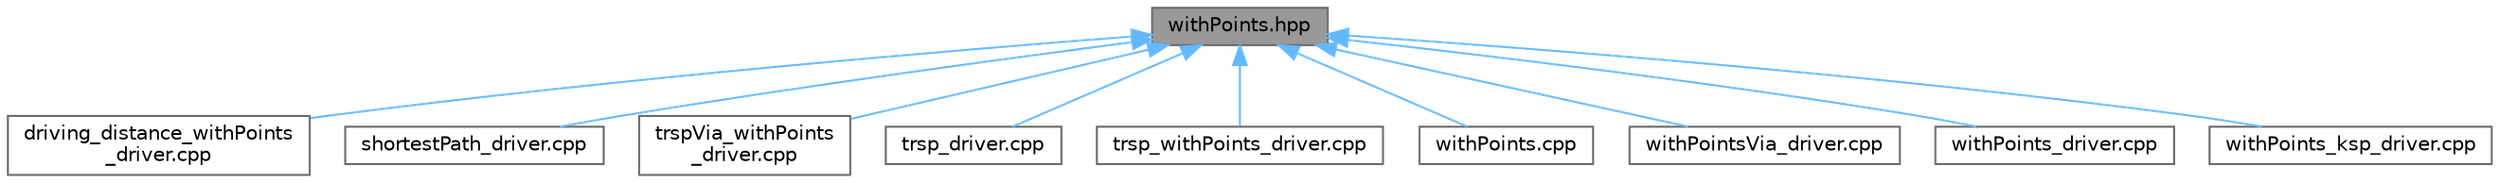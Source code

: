 digraph "withPoints.hpp"
{
 // LATEX_PDF_SIZE
  bgcolor="transparent";
  edge [fontname=Helvetica,fontsize=10,labelfontname=Helvetica,labelfontsize=10];
  node [fontname=Helvetica,fontsize=10,shape=box,height=0.2,width=0.4];
  Node1 [id="Node000001",label="withPoints.hpp",height=0.2,width=0.4,color="gray40", fillcolor="grey60", style="filled", fontcolor="black",tooltip=" "];
  Node1 -> Node2 [id="edge1_Node000001_Node000002",dir="back",color="steelblue1",style="solid",tooltip=" "];
  Node2 [id="Node000002",label="driving_distance_withPoints\l_driver.cpp",height=0.2,width=0.4,color="grey40", fillcolor="white", style="filled",URL="$driving__distance__withPoints__driver_8cpp.html",tooltip=" "];
  Node1 -> Node3 [id="edge2_Node000001_Node000003",dir="back",color="steelblue1",style="solid",tooltip=" "];
  Node3 [id="Node000003",label="shortestPath_driver.cpp",height=0.2,width=0.4,color="grey40", fillcolor="white", style="filled",URL="$shortestPath__driver_8cpp.html",tooltip=" "];
  Node1 -> Node4 [id="edge3_Node000001_Node000004",dir="back",color="steelblue1",style="solid",tooltip=" "];
  Node4 [id="Node000004",label="trspVia_withPoints\l_driver.cpp",height=0.2,width=0.4,color="grey40", fillcolor="white", style="filled",URL="$trspVia__withPoints__driver_8cpp.html",tooltip=" "];
  Node1 -> Node5 [id="edge4_Node000001_Node000005",dir="back",color="steelblue1",style="solid",tooltip=" "];
  Node5 [id="Node000005",label="trsp_driver.cpp",height=0.2,width=0.4,color="grey40", fillcolor="white", style="filled",URL="$trsp__driver_8cpp.html",tooltip=" "];
  Node1 -> Node6 [id="edge5_Node000001_Node000006",dir="back",color="steelblue1",style="solid",tooltip=" "];
  Node6 [id="Node000006",label="trsp_withPoints_driver.cpp",height=0.2,width=0.4,color="grey40", fillcolor="white", style="filled",URL="$trsp__withPoints__driver_8cpp.html",tooltip=" "];
  Node1 -> Node7 [id="edge6_Node000001_Node000007",dir="back",color="steelblue1",style="solid",tooltip=" "];
  Node7 [id="Node000007",label="withPoints.cpp",height=0.2,width=0.4,color="grey40", fillcolor="white", style="filled",URL="$withPoints_8cpp.html",tooltip=" "];
  Node1 -> Node8 [id="edge7_Node000001_Node000008",dir="back",color="steelblue1",style="solid",tooltip=" "];
  Node8 [id="Node000008",label="withPointsVia_driver.cpp",height=0.2,width=0.4,color="grey40", fillcolor="white", style="filled",URL="$withPointsVia__driver_8cpp.html",tooltip=" "];
  Node1 -> Node9 [id="edge8_Node000001_Node000009",dir="back",color="steelblue1",style="solid",tooltip=" "];
  Node9 [id="Node000009",label="withPoints_driver.cpp",height=0.2,width=0.4,color="grey40", fillcolor="white", style="filled",URL="$withPoints__driver_8cpp.html",tooltip=" "];
  Node1 -> Node10 [id="edge9_Node000001_Node000010",dir="back",color="steelblue1",style="solid",tooltip=" "];
  Node10 [id="Node000010",label="withPoints_ksp_driver.cpp",height=0.2,width=0.4,color="grey40", fillcolor="white", style="filled",URL="$withPoints__ksp__driver_8cpp.html",tooltip=" "];
}
